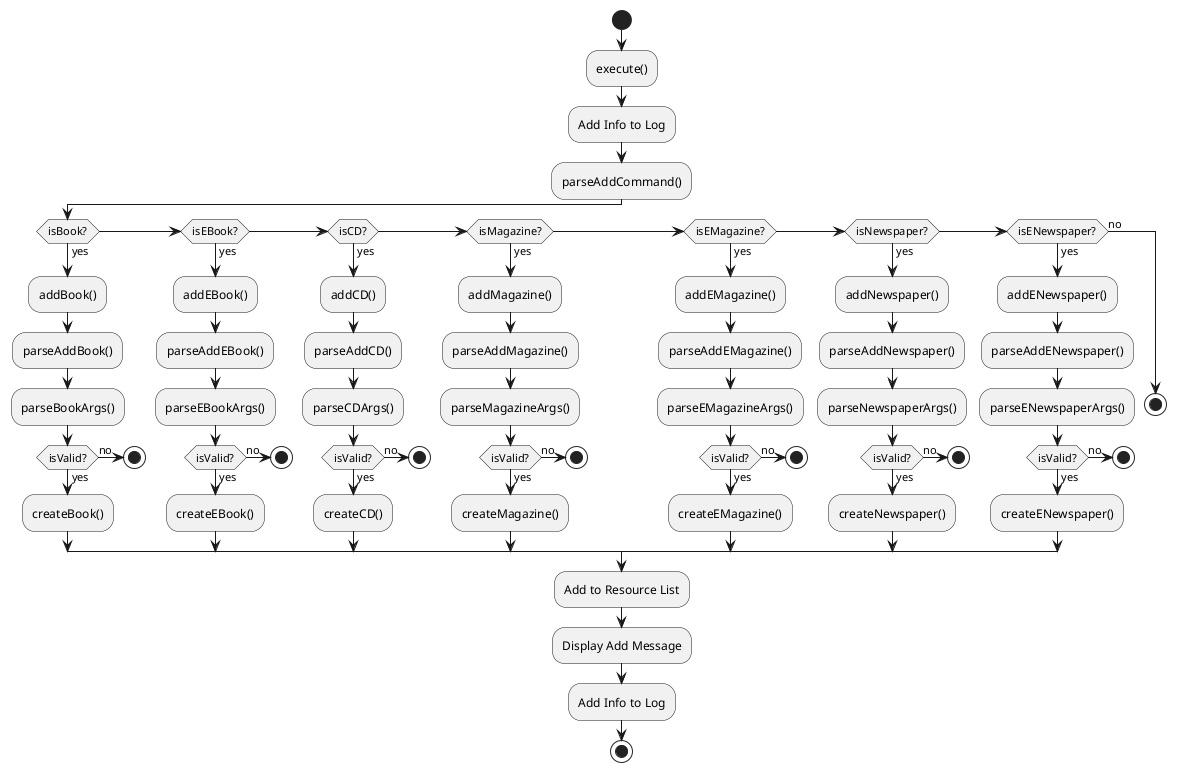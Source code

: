 @startuml
'https://plantuml.com/activity-diagram-beta

start
:execute();
:Add Info to Log;
:parseAddCommand();
if (isBook?) then (yes)
    :addBook();
    :parseAddBook();
    :parseBookArgs();
    if (isValid?) then (yes)
        :createBook();
    else (no)
        stop
    endif

else if (isEBook?) then (yes)
    :addEBook();
    :parseAddEBook();
    :parseEBookArgs();
    if (isValid?) then (yes)
        :createEBook();
    else (no)
        stop
    endif

else if (isCD?) then (yes)
    :addCD();
    :parseAddCD();
    :parseCDArgs();
    if (isValid?) then (yes)
        :createCD();
    else (no)
        stop
    endif

else if (isMagazine?) then (yes)
    :addMagazine();
    :parseAddMagazine();
    :parseMagazineArgs();
    if (isValid?) then (yes)
        :createMagazine();
    else (no)
        stop
    endif

else if (isEMagazine?) then (yes)
    :addEMagazine();
    :parseAddEMagazine();
    :parseEMagazineArgs();
    if (isValid?) then (yes)
        :createEMagazine();
    else (no)
        stop
    endif

else if (isNewspaper?) then (yes)
    :addNewspaper();
    :parseAddNewspaper();
    :parseNewspaperArgs();
    if (isValid?) then (yes)
        :createNewspaper();
    else (no)
        stop
    endif

else if (isENewspaper?) then (yes)
    :addENewspaper();
    :parseAddENewspaper();
    :parseENewspaperArgs();
    if (isValid?) then (yes)
        :createENewspaper();
    else (no)
        stop
    endif

else (no)
    stop
endif

:Add to Resource List;
:Display Add Message;
:Add Info to Log;

stop

@enduml
